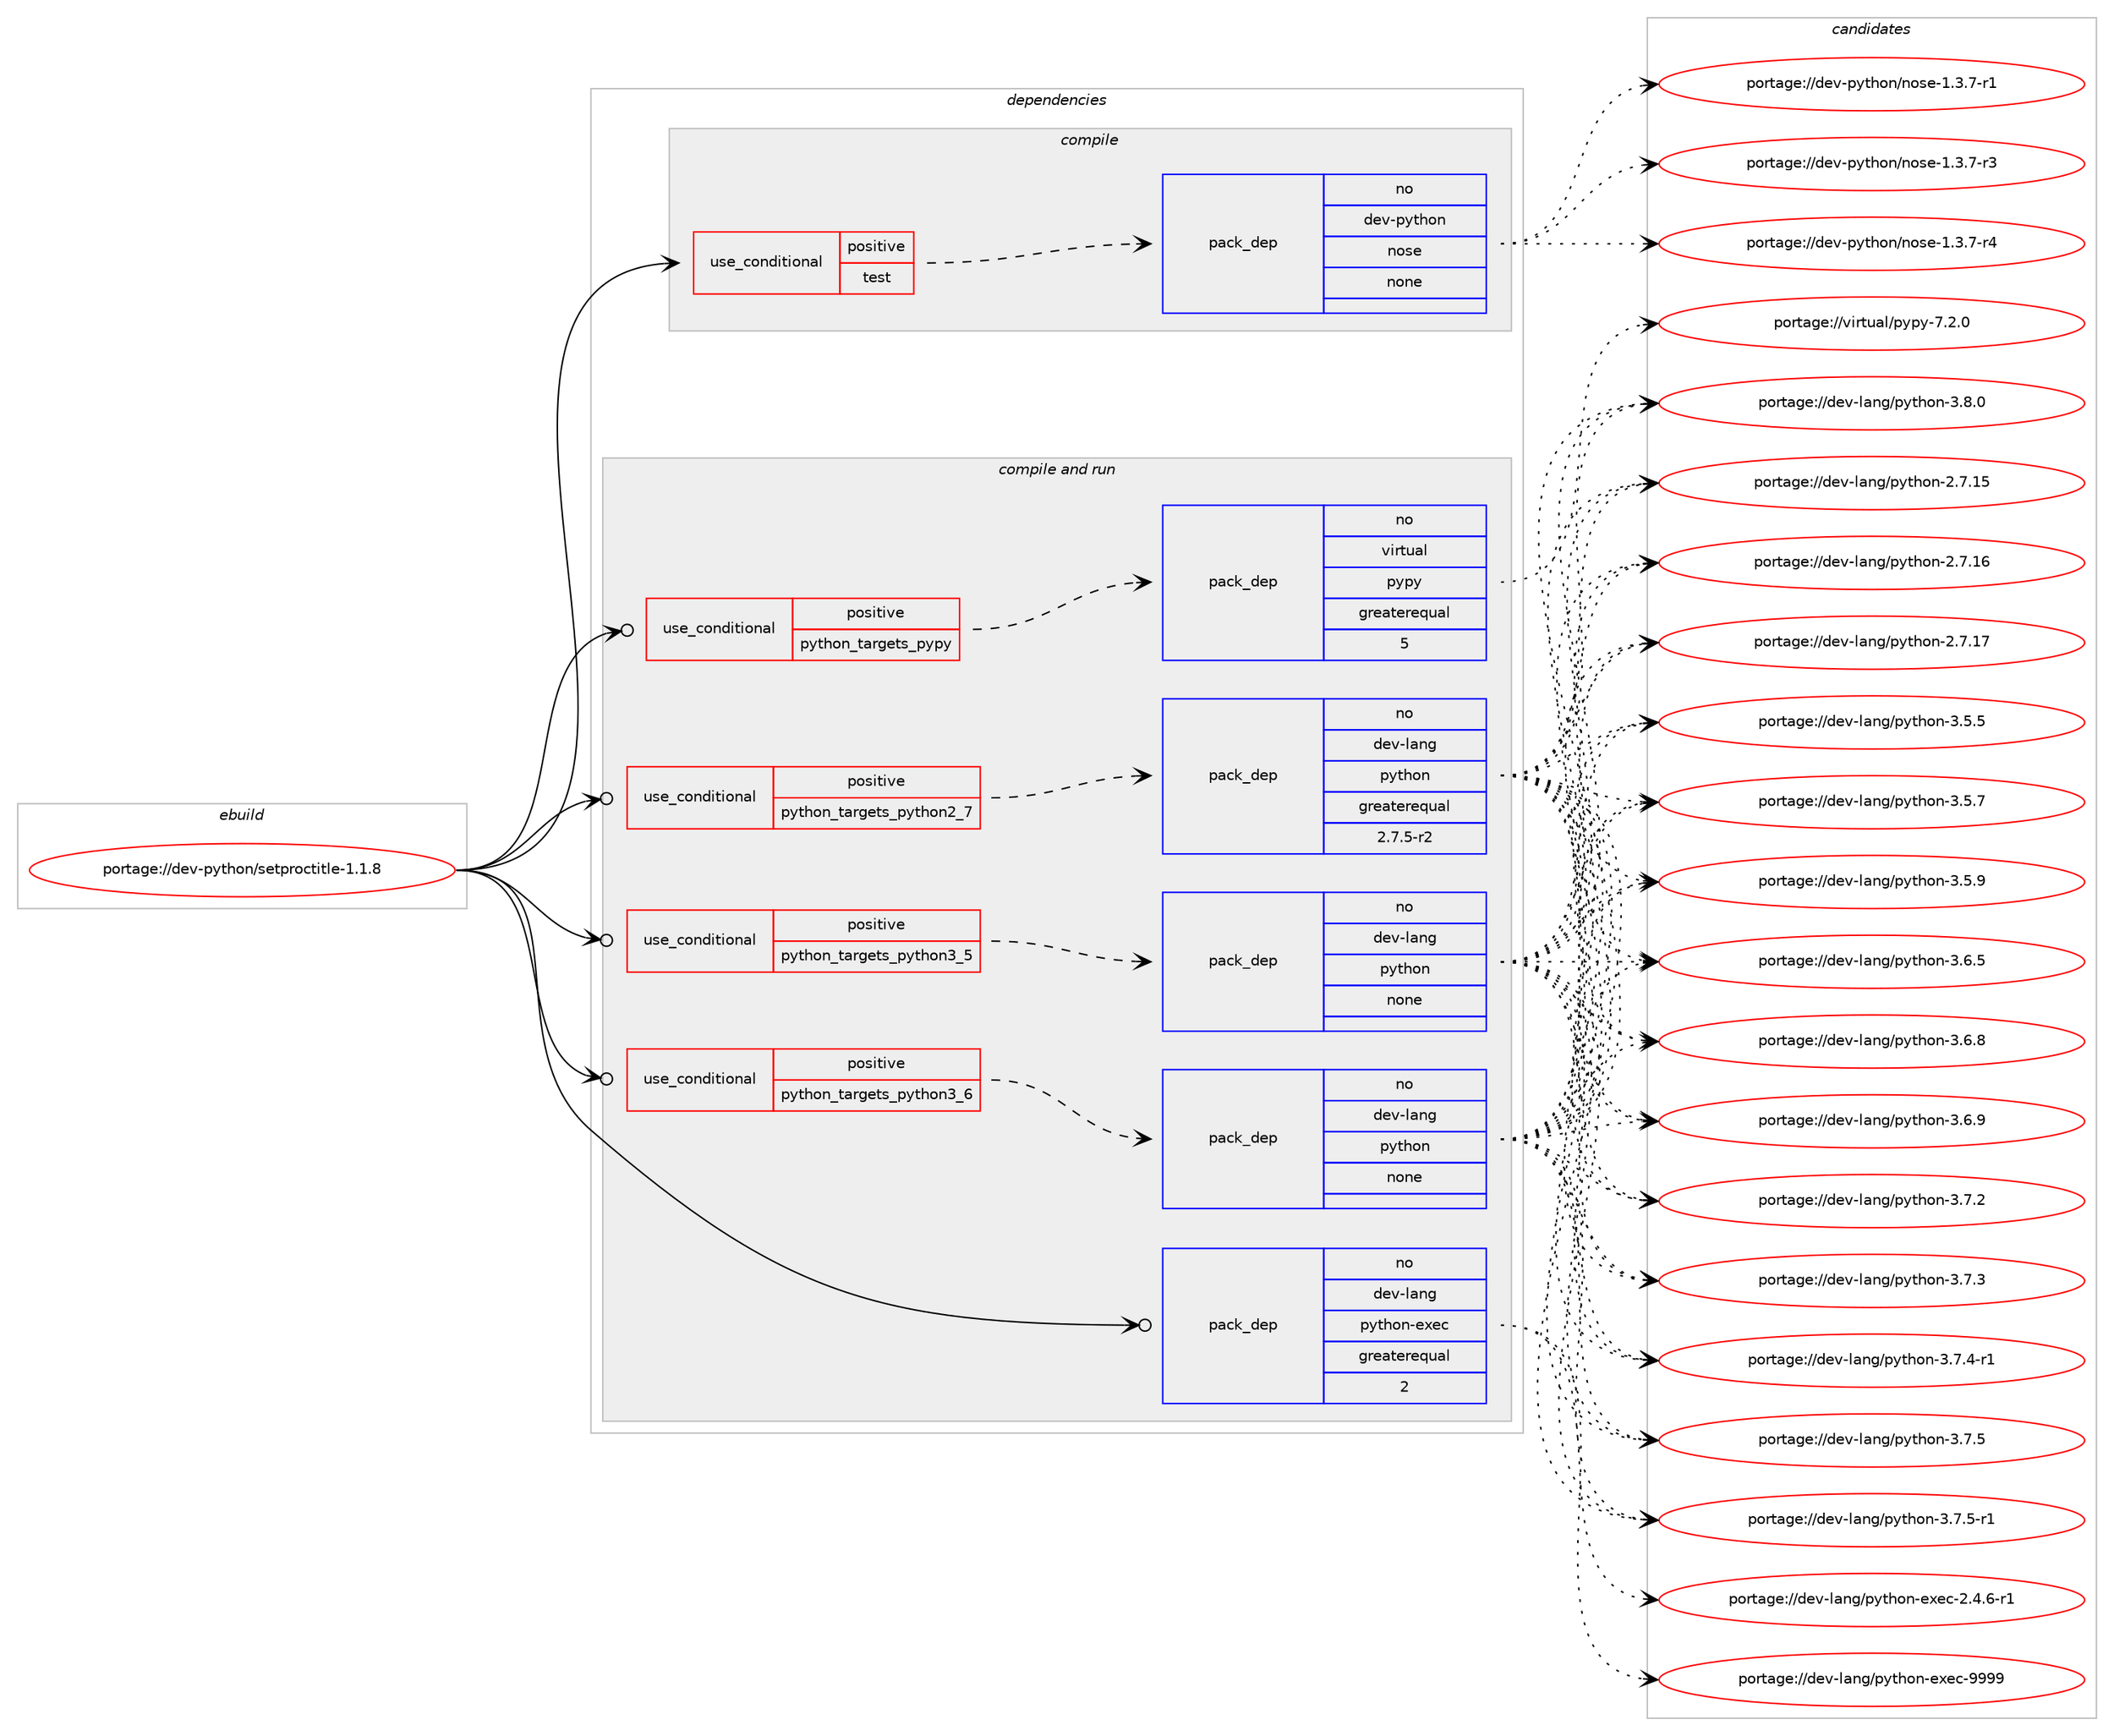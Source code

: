 digraph prolog {

# *************
# Graph options
# *************

newrank=true;
concentrate=true;
compound=true;
graph [rankdir=LR,fontname=Helvetica,fontsize=10,ranksep=1.5];#, ranksep=2.5, nodesep=0.2];
edge  [arrowhead=vee];
node  [fontname=Helvetica,fontsize=10];

# **********
# The ebuild
# **********

subgraph cluster_leftcol {
color=gray;
rank=same;
label=<<i>ebuild</i>>;
id [label="portage://dev-python/setproctitle-1.1.8", color=red, width=4, href="../dev-python/setproctitle-1.1.8.svg"];
}

# ****************
# The dependencies
# ****************

subgraph cluster_midcol {
color=gray;
label=<<i>dependencies</i>>;
subgraph cluster_compile {
fillcolor="#eeeeee";
style=filled;
label=<<i>compile</i>>;
subgraph cond38533 {
dependency171925 [label=<<TABLE BORDER="0" CELLBORDER="1" CELLSPACING="0" CELLPADDING="4"><TR><TD ROWSPAN="3" CELLPADDING="10">use_conditional</TD></TR><TR><TD>positive</TD></TR><TR><TD>test</TD></TR></TABLE>>, shape=none, color=red];
subgraph pack129989 {
dependency171926 [label=<<TABLE BORDER="0" CELLBORDER="1" CELLSPACING="0" CELLPADDING="4" WIDTH="220"><TR><TD ROWSPAN="6" CELLPADDING="30">pack_dep</TD></TR><TR><TD WIDTH="110">no</TD></TR><TR><TD>dev-python</TD></TR><TR><TD>nose</TD></TR><TR><TD>none</TD></TR><TR><TD></TD></TR></TABLE>>, shape=none, color=blue];
}
dependency171925:e -> dependency171926:w [weight=20,style="dashed",arrowhead="vee"];
}
id:e -> dependency171925:w [weight=20,style="solid",arrowhead="vee"];
}
subgraph cluster_compileandrun {
fillcolor="#eeeeee";
style=filled;
label=<<i>compile and run</i>>;
subgraph cond38534 {
dependency171927 [label=<<TABLE BORDER="0" CELLBORDER="1" CELLSPACING="0" CELLPADDING="4"><TR><TD ROWSPAN="3" CELLPADDING="10">use_conditional</TD></TR><TR><TD>positive</TD></TR><TR><TD>python_targets_pypy</TD></TR></TABLE>>, shape=none, color=red];
subgraph pack129990 {
dependency171928 [label=<<TABLE BORDER="0" CELLBORDER="1" CELLSPACING="0" CELLPADDING="4" WIDTH="220"><TR><TD ROWSPAN="6" CELLPADDING="30">pack_dep</TD></TR><TR><TD WIDTH="110">no</TD></TR><TR><TD>virtual</TD></TR><TR><TD>pypy</TD></TR><TR><TD>greaterequal</TD></TR><TR><TD>5</TD></TR></TABLE>>, shape=none, color=blue];
}
dependency171927:e -> dependency171928:w [weight=20,style="dashed",arrowhead="vee"];
}
id:e -> dependency171927:w [weight=20,style="solid",arrowhead="odotvee"];
subgraph cond38535 {
dependency171929 [label=<<TABLE BORDER="0" CELLBORDER="1" CELLSPACING="0" CELLPADDING="4"><TR><TD ROWSPAN="3" CELLPADDING="10">use_conditional</TD></TR><TR><TD>positive</TD></TR><TR><TD>python_targets_python2_7</TD></TR></TABLE>>, shape=none, color=red];
subgraph pack129991 {
dependency171930 [label=<<TABLE BORDER="0" CELLBORDER="1" CELLSPACING="0" CELLPADDING="4" WIDTH="220"><TR><TD ROWSPAN="6" CELLPADDING="30">pack_dep</TD></TR><TR><TD WIDTH="110">no</TD></TR><TR><TD>dev-lang</TD></TR><TR><TD>python</TD></TR><TR><TD>greaterequal</TD></TR><TR><TD>2.7.5-r2</TD></TR></TABLE>>, shape=none, color=blue];
}
dependency171929:e -> dependency171930:w [weight=20,style="dashed",arrowhead="vee"];
}
id:e -> dependency171929:w [weight=20,style="solid",arrowhead="odotvee"];
subgraph cond38536 {
dependency171931 [label=<<TABLE BORDER="0" CELLBORDER="1" CELLSPACING="0" CELLPADDING="4"><TR><TD ROWSPAN="3" CELLPADDING="10">use_conditional</TD></TR><TR><TD>positive</TD></TR><TR><TD>python_targets_python3_5</TD></TR></TABLE>>, shape=none, color=red];
subgraph pack129992 {
dependency171932 [label=<<TABLE BORDER="0" CELLBORDER="1" CELLSPACING="0" CELLPADDING="4" WIDTH="220"><TR><TD ROWSPAN="6" CELLPADDING="30">pack_dep</TD></TR><TR><TD WIDTH="110">no</TD></TR><TR><TD>dev-lang</TD></TR><TR><TD>python</TD></TR><TR><TD>none</TD></TR><TR><TD></TD></TR></TABLE>>, shape=none, color=blue];
}
dependency171931:e -> dependency171932:w [weight=20,style="dashed",arrowhead="vee"];
}
id:e -> dependency171931:w [weight=20,style="solid",arrowhead="odotvee"];
subgraph cond38537 {
dependency171933 [label=<<TABLE BORDER="0" CELLBORDER="1" CELLSPACING="0" CELLPADDING="4"><TR><TD ROWSPAN="3" CELLPADDING="10">use_conditional</TD></TR><TR><TD>positive</TD></TR><TR><TD>python_targets_python3_6</TD></TR></TABLE>>, shape=none, color=red];
subgraph pack129993 {
dependency171934 [label=<<TABLE BORDER="0" CELLBORDER="1" CELLSPACING="0" CELLPADDING="4" WIDTH="220"><TR><TD ROWSPAN="6" CELLPADDING="30">pack_dep</TD></TR><TR><TD WIDTH="110">no</TD></TR><TR><TD>dev-lang</TD></TR><TR><TD>python</TD></TR><TR><TD>none</TD></TR><TR><TD></TD></TR></TABLE>>, shape=none, color=blue];
}
dependency171933:e -> dependency171934:w [weight=20,style="dashed",arrowhead="vee"];
}
id:e -> dependency171933:w [weight=20,style="solid",arrowhead="odotvee"];
subgraph pack129994 {
dependency171935 [label=<<TABLE BORDER="0" CELLBORDER="1" CELLSPACING="0" CELLPADDING="4" WIDTH="220"><TR><TD ROWSPAN="6" CELLPADDING="30">pack_dep</TD></TR><TR><TD WIDTH="110">no</TD></TR><TR><TD>dev-lang</TD></TR><TR><TD>python-exec</TD></TR><TR><TD>greaterequal</TD></TR><TR><TD>2</TD></TR></TABLE>>, shape=none, color=blue];
}
id:e -> dependency171935:w [weight=20,style="solid",arrowhead="odotvee"];
}
subgraph cluster_run {
fillcolor="#eeeeee";
style=filled;
label=<<i>run</i>>;
}
}

# **************
# The candidates
# **************

subgraph cluster_choices {
rank=same;
color=gray;
label=<<i>candidates</i>>;

subgraph choice129989 {
color=black;
nodesep=1;
choiceportage10010111845112121116104111110471101111151014549465146554511449 [label="portage://dev-python/nose-1.3.7-r1", color=red, width=4,href="../dev-python/nose-1.3.7-r1.svg"];
choiceportage10010111845112121116104111110471101111151014549465146554511451 [label="portage://dev-python/nose-1.3.7-r3", color=red, width=4,href="../dev-python/nose-1.3.7-r3.svg"];
choiceportage10010111845112121116104111110471101111151014549465146554511452 [label="portage://dev-python/nose-1.3.7-r4", color=red, width=4,href="../dev-python/nose-1.3.7-r4.svg"];
dependency171926:e -> choiceportage10010111845112121116104111110471101111151014549465146554511449:w [style=dotted,weight="100"];
dependency171926:e -> choiceportage10010111845112121116104111110471101111151014549465146554511451:w [style=dotted,weight="100"];
dependency171926:e -> choiceportage10010111845112121116104111110471101111151014549465146554511452:w [style=dotted,weight="100"];
}
subgraph choice129990 {
color=black;
nodesep=1;
choiceportage1181051141161179710847112121112121455546504648 [label="portage://virtual/pypy-7.2.0", color=red, width=4,href="../virtual/pypy-7.2.0.svg"];
dependency171928:e -> choiceportage1181051141161179710847112121112121455546504648:w [style=dotted,weight="100"];
}
subgraph choice129991 {
color=black;
nodesep=1;
choiceportage10010111845108971101034711212111610411111045504655464953 [label="portage://dev-lang/python-2.7.15", color=red, width=4,href="../dev-lang/python-2.7.15.svg"];
choiceportage10010111845108971101034711212111610411111045504655464954 [label="portage://dev-lang/python-2.7.16", color=red, width=4,href="../dev-lang/python-2.7.16.svg"];
choiceportage10010111845108971101034711212111610411111045504655464955 [label="portage://dev-lang/python-2.7.17", color=red, width=4,href="../dev-lang/python-2.7.17.svg"];
choiceportage100101118451089711010347112121116104111110455146534653 [label="portage://dev-lang/python-3.5.5", color=red, width=4,href="../dev-lang/python-3.5.5.svg"];
choiceportage100101118451089711010347112121116104111110455146534655 [label="portage://dev-lang/python-3.5.7", color=red, width=4,href="../dev-lang/python-3.5.7.svg"];
choiceportage100101118451089711010347112121116104111110455146534657 [label="portage://dev-lang/python-3.5.9", color=red, width=4,href="../dev-lang/python-3.5.9.svg"];
choiceportage100101118451089711010347112121116104111110455146544653 [label="portage://dev-lang/python-3.6.5", color=red, width=4,href="../dev-lang/python-3.6.5.svg"];
choiceportage100101118451089711010347112121116104111110455146544656 [label="portage://dev-lang/python-3.6.8", color=red, width=4,href="../dev-lang/python-3.6.8.svg"];
choiceportage100101118451089711010347112121116104111110455146544657 [label="portage://dev-lang/python-3.6.9", color=red, width=4,href="../dev-lang/python-3.6.9.svg"];
choiceportage100101118451089711010347112121116104111110455146554650 [label="portage://dev-lang/python-3.7.2", color=red, width=4,href="../dev-lang/python-3.7.2.svg"];
choiceportage100101118451089711010347112121116104111110455146554651 [label="portage://dev-lang/python-3.7.3", color=red, width=4,href="../dev-lang/python-3.7.3.svg"];
choiceportage1001011184510897110103471121211161041111104551465546524511449 [label="portage://dev-lang/python-3.7.4-r1", color=red, width=4,href="../dev-lang/python-3.7.4-r1.svg"];
choiceportage100101118451089711010347112121116104111110455146554653 [label="portage://dev-lang/python-3.7.5", color=red, width=4,href="../dev-lang/python-3.7.5.svg"];
choiceportage1001011184510897110103471121211161041111104551465546534511449 [label="portage://dev-lang/python-3.7.5-r1", color=red, width=4,href="../dev-lang/python-3.7.5-r1.svg"];
choiceportage100101118451089711010347112121116104111110455146564648 [label="portage://dev-lang/python-3.8.0", color=red, width=4,href="../dev-lang/python-3.8.0.svg"];
dependency171930:e -> choiceportage10010111845108971101034711212111610411111045504655464953:w [style=dotted,weight="100"];
dependency171930:e -> choiceportage10010111845108971101034711212111610411111045504655464954:w [style=dotted,weight="100"];
dependency171930:e -> choiceportage10010111845108971101034711212111610411111045504655464955:w [style=dotted,weight="100"];
dependency171930:e -> choiceportage100101118451089711010347112121116104111110455146534653:w [style=dotted,weight="100"];
dependency171930:e -> choiceportage100101118451089711010347112121116104111110455146534655:w [style=dotted,weight="100"];
dependency171930:e -> choiceportage100101118451089711010347112121116104111110455146534657:w [style=dotted,weight="100"];
dependency171930:e -> choiceportage100101118451089711010347112121116104111110455146544653:w [style=dotted,weight="100"];
dependency171930:e -> choiceportage100101118451089711010347112121116104111110455146544656:w [style=dotted,weight="100"];
dependency171930:e -> choiceportage100101118451089711010347112121116104111110455146544657:w [style=dotted,weight="100"];
dependency171930:e -> choiceportage100101118451089711010347112121116104111110455146554650:w [style=dotted,weight="100"];
dependency171930:e -> choiceportage100101118451089711010347112121116104111110455146554651:w [style=dotted,weight="100"];
dependency171930:e -> choiceportage1001011184510897110103471121211161041111104551465546524511449:w [style=dotted,weight="100"];
dependency171930:e -> choiceportage100101118451089711010347112121116104111110455146554653:w [style=dotted,weight="100"];
dependency171930:e -> choiceportage1001011184510897110103471121211161041111104551465546534511449:w [style=dotted,weight="100"];
dependency171930:e -> choiceportage100101118451089711010347112121116104111110455146564648:w [style=dotted,weight="100"];
}
subgraph choice129992 {
color=black;
nodesep=1;
choiceportage10010111845108971101034711212111610411111045504655464953 [label="portage://dev-lang/python-2.7.15", color=red, width=4,href="../dev-lang/python-2.7.15.svg"];
choiceportage10010111845108971101034711212111610411111045504655464954 [label="portage://dev-lang/python-2.7.16", color=red, width=4,href="../dev-lang/python-2.7.16.svg"];
choiceportage10010111845108971101034711212111610411111045504655464955 [label="portage://dev-lang/python-2.7.17", color=red, width=4,href="../dev-lang/python-2.7.17.svg"];
choiceportage100101118451089711010347112121116104111110455146534653 [label="portage://dev-lang/python-3.5.5", color=red, width=4,href="../dev-lang/python-3.5.5.svg"];
choiceportage100101118451089711010347112121116104111110455146534655 [label="portage://dev-lang/python-3.5.7", color=red, width=4,href="../dev-lang/python-3.5.7.svg"];
choiceportage100101118451089711010347112121116104111110455146534657 [label="portage://dev-lang/python-3.5.9", color=red, width=4,href="../dev-lang/python-3.5.9.svg"];
choiceportage100101118451089711010347112121116104111110455146544653 [label="portage://dev-lang/python-3.6.5", color=red, width=4,href="../dev-lang/python-3.6.5.svg"];
choiceportage100101118451089711010347112121116104111110455146544656 [label="portage://dev-lang/python-3.6.8", color=red, width=4,href="../dev-lang/python-3.6.8.svg"];
choiceportage100101118451089711010347112121116104111110455146544657 [label="portage://dev-lang/python-3.6.9", color=red, width=4,href="../dev-lang/python-3.6.9.svg"];
choiceportage100101118451089711010347112121116104111110455146554650 [label="portage://dev-lang/python-3.7.2", color=red, width=4,href="../dev-lang/python-3.7.2.svg"];
choiceportage100101118451089711010347112121116104111110455146554651 [label="portage://dev-lang/python-3.7.3", color=red, width=4,href="../dev-lang/python-3.7.3.svg"];
choiceportage1001011184510897110103471121211161041111104551465546524511449 [label="portage://dev-lang/python-3.7.4-r1", color=red, width=4,href="../dev-lang/python-3.7.4-r1.svg"];
choiceportage100101118451089711010347112121116104111110455146554653 [label="portage://dev-lang/python-3.7.5", color=red, width=4,href="../dev-lang/python-3.7.5.svg"];
choiceportage1001011184510897110103471121211161041111104551465546534511449 [label="portage://dev-lang/python-3.7.5-r1", color=red, width=4,href="../dev-lang/python-3.7.5-r1.svg"];
choiceportage100101118451089711010347112121116104111110455146564648 [label="portage://dev-lang/python-3.8.0", color=red, width=4,href="../dev-lang/python-3.8.0.svg"];
dependency171932:e -> choiceportage10010111845108971101034711212111610411111045504655464953:w [style=dotted,weight="100"];
dependency171932:e -> choiceportage10010111845108971101034711212111610411111045504655464954:w [style=dotted,weight="100"];
dependency171932:e -> choiceportage10010111845108971101034711212111610411111045504655464955:w [style=dotted,weight="100"];
dependency171932:e -> choiceportage100101118451089711010347112121116104111110455146534653:w [style=dotted,weight="100"];
dependency171932:e -> choiceportage100101118451089711010347112121116104111110455146534655:w [style=dotted,weight="100"];
dependency171932:e -> choiceportage100101118451089711010347112121116104111110455146534657:w [style=dotted,weight="100"];
dependency171932:e -> choiceportage100101118451089711010347112121116104111110455146544653:w [style=dotted,weight="100"];
dependency171932:e -> choiceportage100101118451089711010347112121116104111110455146544656:w [style=dotted,weight="100"];
dependency171932:e -> choiceportage100101118451089711010347112121116104111110455146544657:w [style=dotted,weight="100"];
dependency171932:e -> choiceportage100101118451089711010347112121116104111110455146554650:w [style=dotted,weight="100"];
dependency171932:e -> choiceportage100101118451089711010347112121116104111110455146554651:w [style=dotted,weight="100"];
dependency171932:e -> choiceportage1001011184510897110103471121211161041111104551465546524511449:w [style=dotted,weight="100"];
dependency171932:e -> choiceportage100101118451089711010347112121116104111110455146554653:w [style=dotted,weight="100"];
dependency171932:e -> choiceportage1001011184510897110103471121211161041111104551465546534511449:w [style=dotted,weight="100"];
dependency171932:e -> choiceportage100101118451089711010347112121116104111110455146564648:w [style=dotted,weight="100"];
}
subgraph choice129993 {
color=black;
nodesep=1;
choiceportage10010111845108971101034711212111610411111045504655464953 [label="portage://dev-lang/python-2.7.15", color=red, width=4,href="../dev-lang/python-2.7.15.svg"];
choiceportage10010111845108971101034711212111610411111045504655464954 [label="portage://dev-lang/python-2.7.16", color=red, width=4,href="../dev-lang/python-2.7.16.svg"];
choiceportage10010111845108971101034711212111610411111045504655464955 [label="portage://dev-lang/python-2.7.17", color=red, width=4,href="../dev-lang/python-2.7.17.svg"];
choiceportage100101118451089711010347112121116104111110455146534653 [label="portage://dev-lang/python-3.5.5", color=red, width=4,href="../dev-lang/python-3.5.5.svg"];
choiceportage100101118451089711010347112121116104111110455146534655 [label="portage://dev-lang/python-3.5.7", color=red, width=4,href="../dev-lang/python-3.5.7.svg"];
choiceportage100101118451089711010347112121116104111110455146534657 [label="portage://dev-lang/python-3.5.9", color=red, width=4,href="../dev-lang/python-3.5.9.svg"];
choiceportage100101118451089711010347112121116104111110455146544653 [label="portage://dev-lang/python-3.6.5", color=red, width=4,href="../dev-lang/python-3.6.5.svg"];
choiceportage100101118451089711010347112121116104111110455146544656 [label="portage://dev-lang/python-3.6.8", color=red, width=4,href="../dev-lang/python-3.6.8.svg"];
choiceportage100101118451089711010347112121116104111110455146544657 [label="portage://dev-lang/python-3.6.9", color=red, width=4,href="../dev-lang/python-3.6.9.svg"];
choiceportage100101118451089711010347112121116104111110455146554650 [label="portage://dev-lang/python-3.7.2", color=red, width=4,href="../dev-lang/python-3.7.2.svg"];
choiceportage100101118451089711010347112121116104111110455146554651 [label="portage://dev-lang/python-3.7.3", color=red, width=4,href="../dev-lang/python-3.7.3.svg"];
choiceportage1001011184510897110103471121211161041111104551465546524511449 [label="portage://dev-lang/python-3.7.4-r1", color=red, width=4,href="../dev-lang/python-3.7.4-r1.svg"];
choiceportage100101118451089711010347112121116104111110455146554653 [label="portage://dev-lang/python-3.7.5", color=red, width=4,href="../dev-lang/python-3.7.5.svg"];
choiceportage1001011184510897110103471121211161041111104551465546534511449 [label="portage://dev-lang/python-3.7.5-r1", color=red, width=4,href="../dev-lang/python-3.7.5-r1.svg"];
choiceportage100101118451089711010347112121116104111110455146564648 [label="portage://dev-lang/python-3.8.0", color=red, width=4,href="../dev-lang/python-3.8.0.svg"];
dependency171934:e -> choiceportage10010111845108971101034711212111610411111045504655464953:w [style=dotted,weight="100"];
dependency171934:e -> choiceportage10010111845108971101034711212111610411111045504655464954:w [style=dotted,weight="100"];
dependency171934:e -> choiceportage10010111845108971101034711212111610411111045504655464955:w [style=dotted,weight="100"];
dependency171934:e -> choiceportage100101118451089711010347112121116104111110455146534653:w [style=dotted,weight="100"];
dependency171934:e -> choiceportage100101118451089711010347112121116104111110455146534655:w [style=dotted,weight="100"];
dependency171934:e -> choiceportage100101118451089711010347112121116104111110455146534657:w [style=dotted,weight="100"];
dependency171934:e -> choiceportage100101118451089711010347112121116104111110455146544653:w [style=dotted,weight="100"];
dependency171934:e -> choiceportage100101118451089711010347112121116104111110455146544656:w [style=dotted,weight="100"];
dependency171934:e -> choiceportage100101118451089711010347112121116104111110455146544657:w [style=dotted,weight="100"];
dependency171934:e -> choiceportage100101118451089711010347112121116104111110455146554650:w [style=dotted,weight="100"];
dependency171934:e -> choiceportage100101118451089711010347112121116104111110455146554651:w [style=dotted,weight="100"];
dependency171934:e -> choiceportage1001011184510897110103471121211161041111104551465546524511449:w [style=dotted,weight="100"];
dependency171934:e -> choiceportage100101118451089711010347112121116104111110455146554653:w [style=dotted,weight="100"];
dependency171934:e -> choiceportage1001011184510897110103471121211161041111104551465546534511449:w [style=dotted,weight="100"];
dependency171934:e -> choiceportage100101118451089711010347112121116104111110455146564648:w [style=dotted,weight="100"];
}
subgraph choice129994 {
color=black;
nodesep=1;
choiceportage10010111845108971101034711212111610411111045101120101994550465246544511449 [label="portage://dev-lang/python-exec-2.4.6-r1", color=red, width=4,href="../dev-lang/python-exec-2.4.6-r1.svg"];
choiceportage10010111845108971101034711212111610411111045101120101994557575757 [label="portage://dev-lang/python-exec-9999", color=red, width=4,href="../dev-lang/python-exec-9999.svg"];
dependency171935:e -> choiceportage10010111845108971101034711212111610411111045101120101994550465246544511449:w [style=dotted,weight="100"];
dependency171935:e -> choiceportage10010111845108971101034711212111610411111045101120101994557575757:w [style=dotted,weight="100"];
}
}

}
